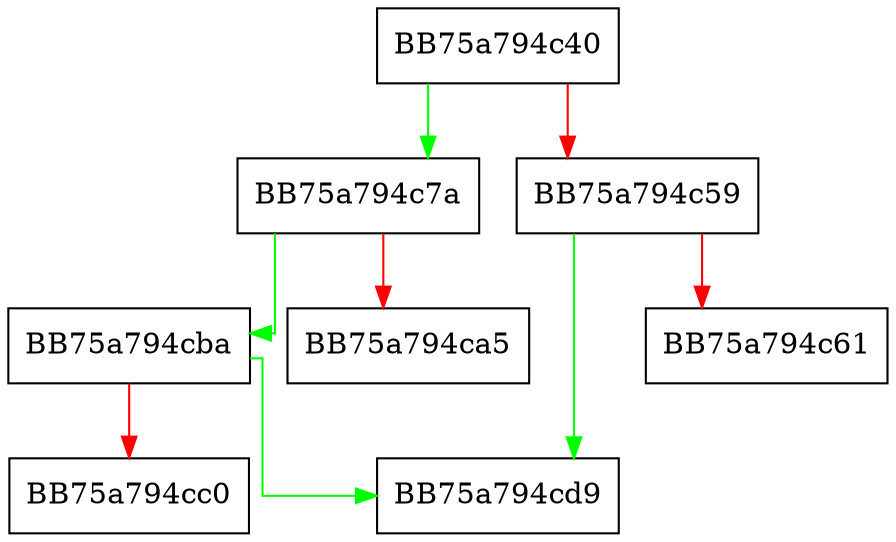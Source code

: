 digraph islower {
  node [shape="box"];
  graph [splines=ortho];
  BB75a794c40 -> BB75a794c7a [color="green"];
  BB75a794c40 -> BB75a794c59 [color="red"];
  BB75a794c59 -> BB75a794cd9 [color="green"];
  BB75a794c59 -> BB75a794c61 [color="red"];
  BB75a794c7a -> BB75a794cba [color="green"];
  BB75a794c7a -> BB75a794ca5 [color="red"];
  BB75a794cba -> BB75a794cd9 [color="green"];
  BB75a794cba -> BB75a794cc0 [color="red"];
}